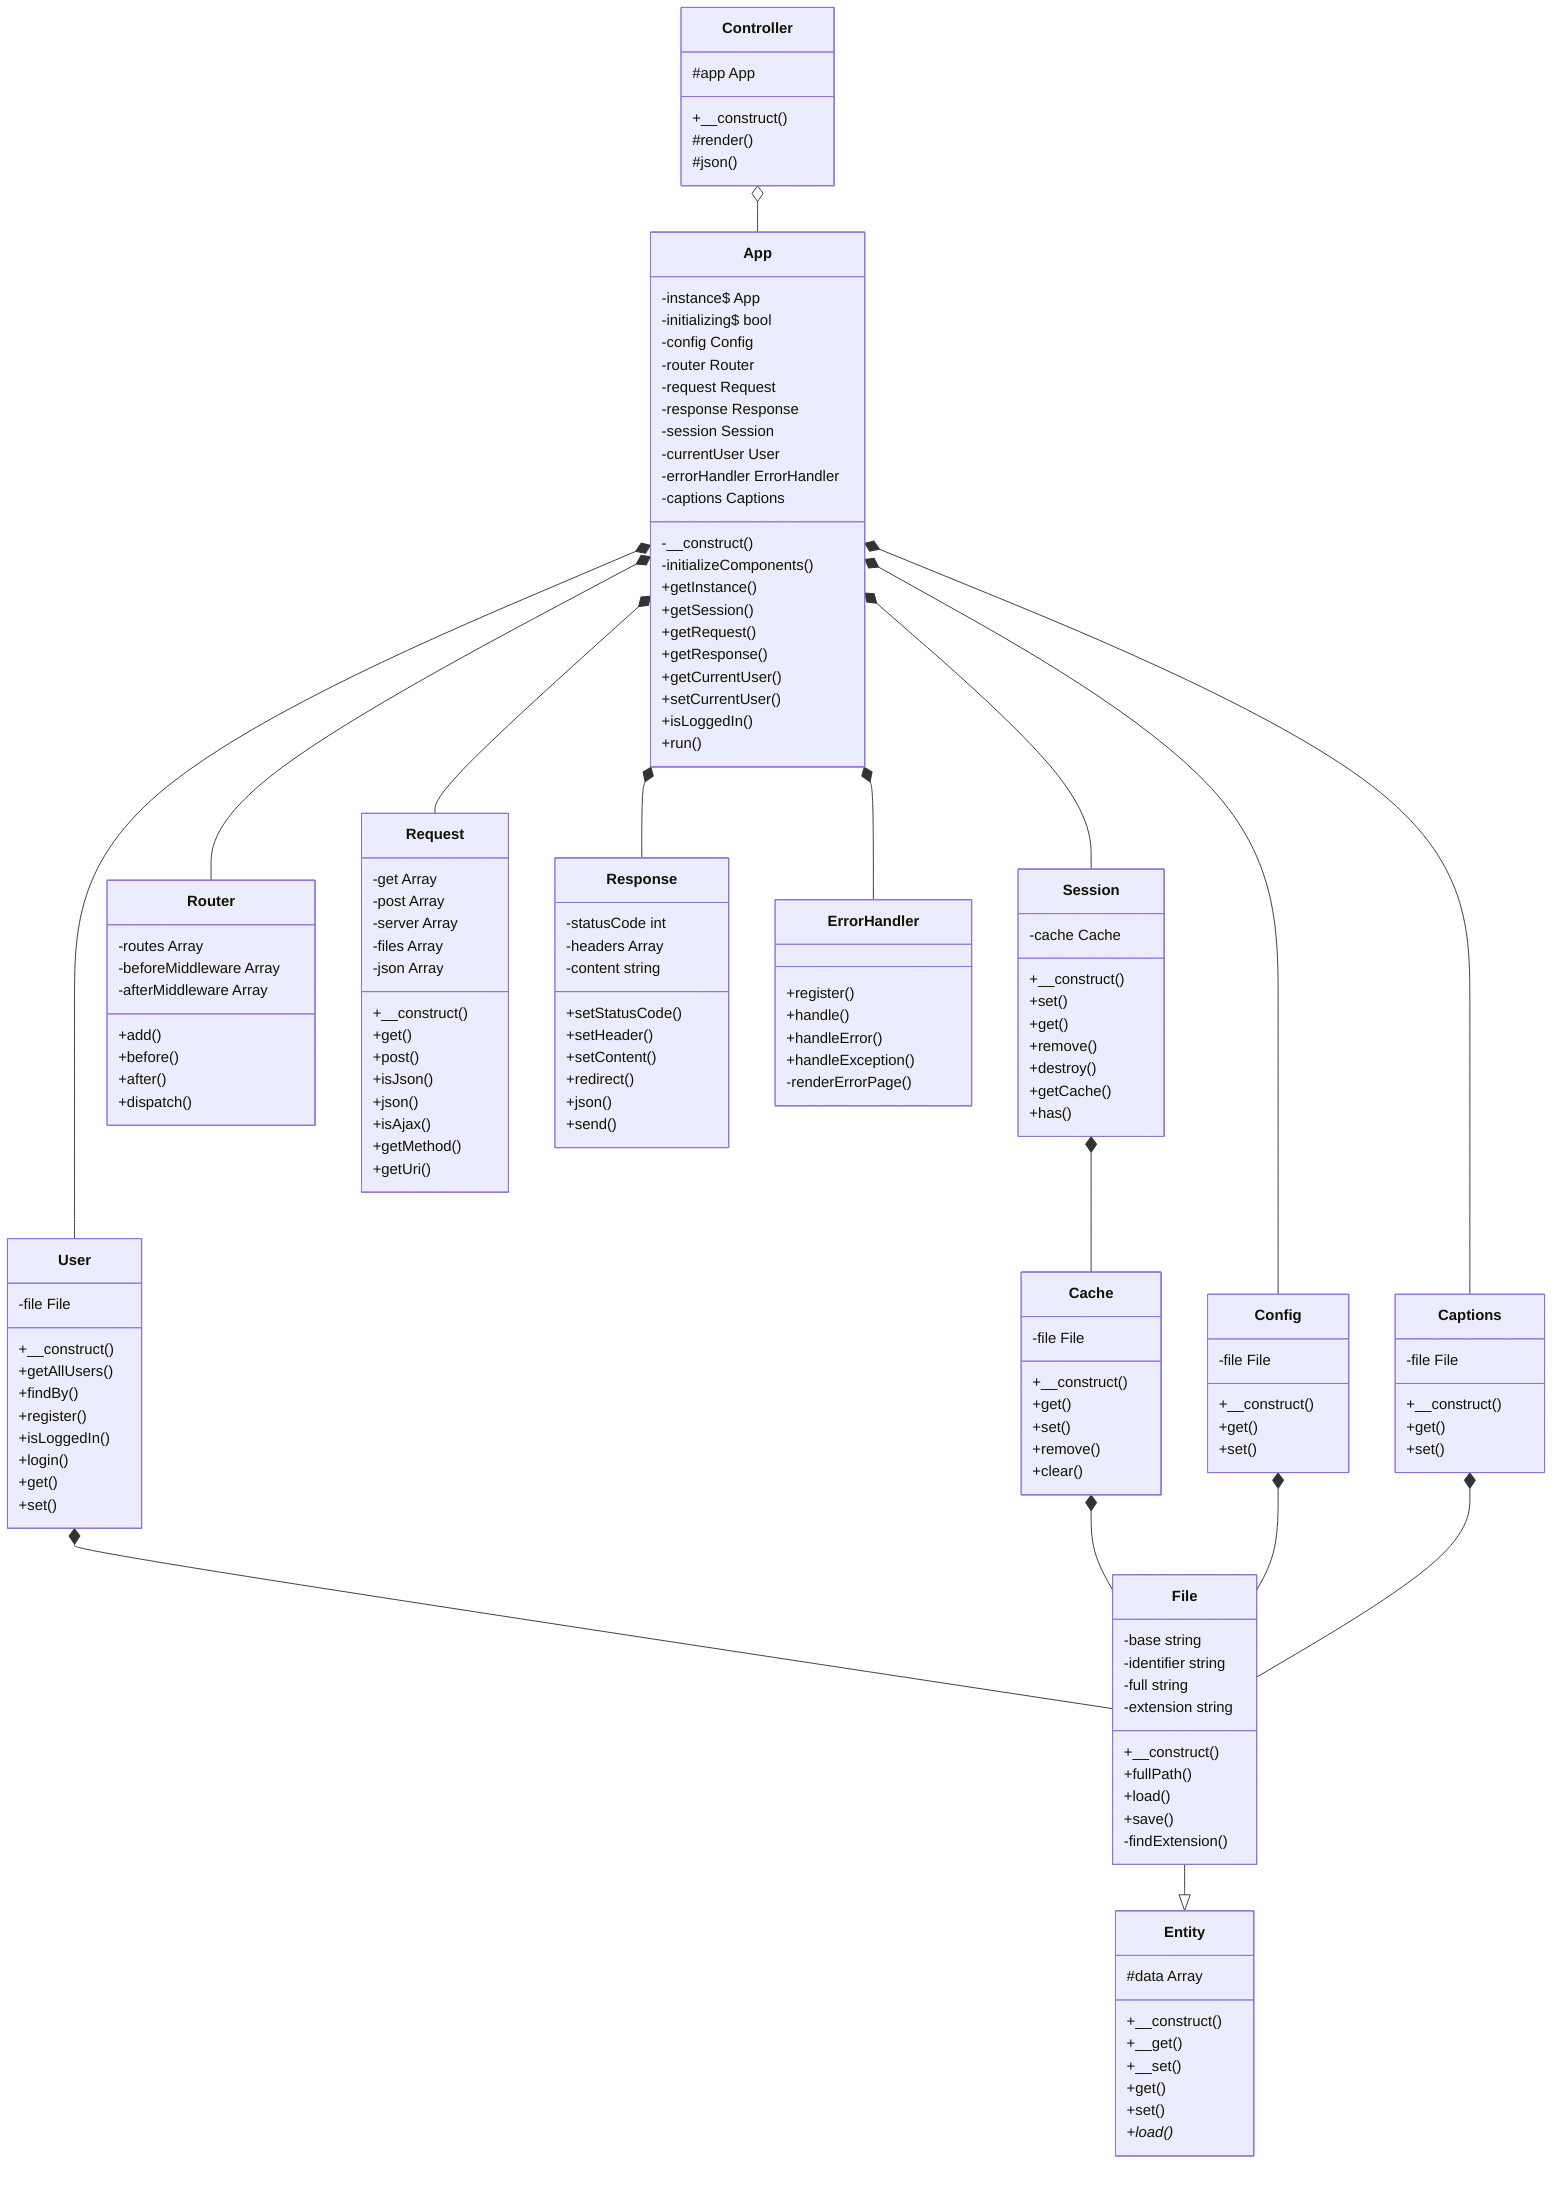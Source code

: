 classDiagram
    class App {
        -instance$ App
        -initializing$ bool
        -config Config
        -router Router
        -request Request
        -response Response
        -session Session
        -currentUser User
        -errorHandler ErrorHandler
        -captions Captions
        -__construct()
        -initializeComponents()
        +getInstance()
        +getSession()
        +getRequest()
        +getResponse()
        +getCurrentUser()
        +setCurrentUser()
        +isLoggedIn()
        +run()
    }

    class User {
        -file File
        +__construct()
        +getAllUsers()
        +findBy()
        +register()
        +isLoggedIn()
        +login()
        +get()
        +set()
    }

    class File {
        -base string
        -identifier string
        -full string
        -extension string
        +__construct()
        +fullPath()
        +load()
        +save()
        -findExtension()
    }

    class Session {
        -cache Cache
        +__construct()
        +set()
        +get()
        +remove()
        +destroy()
        +getCache()
        +has()
    }

    class Router {
        -routes Array
        -beforeMiddleware Array
        -afterMiddleware Array
        +add()
        +before()
        +after()
        +dispatch()
    }

    class Request {
        -get Array
        -post Array
        -server Array
        -files Array
        -json Array
        +__construct()
        +get()
        +post()
        +isJson()
        +json()
        +isAjax()
        +getMethod()
        +getUri()
    }

    class Response {
        -statusCode int
        -headers Array
        -content string
        +setStatusCode()
        +setHeader()
        +setContent()
        +redirect()
        +json()
        +send()
    }

    class Config {
        -file File
        +__construct()
        +get()
        +set()
    }

    class ErrorHandler {
        +register()
        +handle()
        +handleError()
        +handleException()
        -renderErrorPage()
    }

    class Captions {
        -file File
        +__construct()
        +get()
        +set()
    }

    class Cache {
        -file File
        +__construct()
        +get()
        +set()
        +remove()
        +clear()
    }

    class Controller {
        #app App
        +__construct()
        #render()
        #json()
    }

    class Entity {
        #data Array
        +__construct()
        +__get()
        +__set()
        +get()
        +set()
        +load()*
    }

    App *-- Config
    App *-- Router
    App *-- Request
    App *-- Response
    App *-- Session
    App *-- User
    App *-- ErrorHandler
    App *-- Captions
    User *-- File
    Cache *-- File
    Config *-- File
    Captions *-- File
    Controller o-- App
    Session *-- Cache
    File --|> Entity